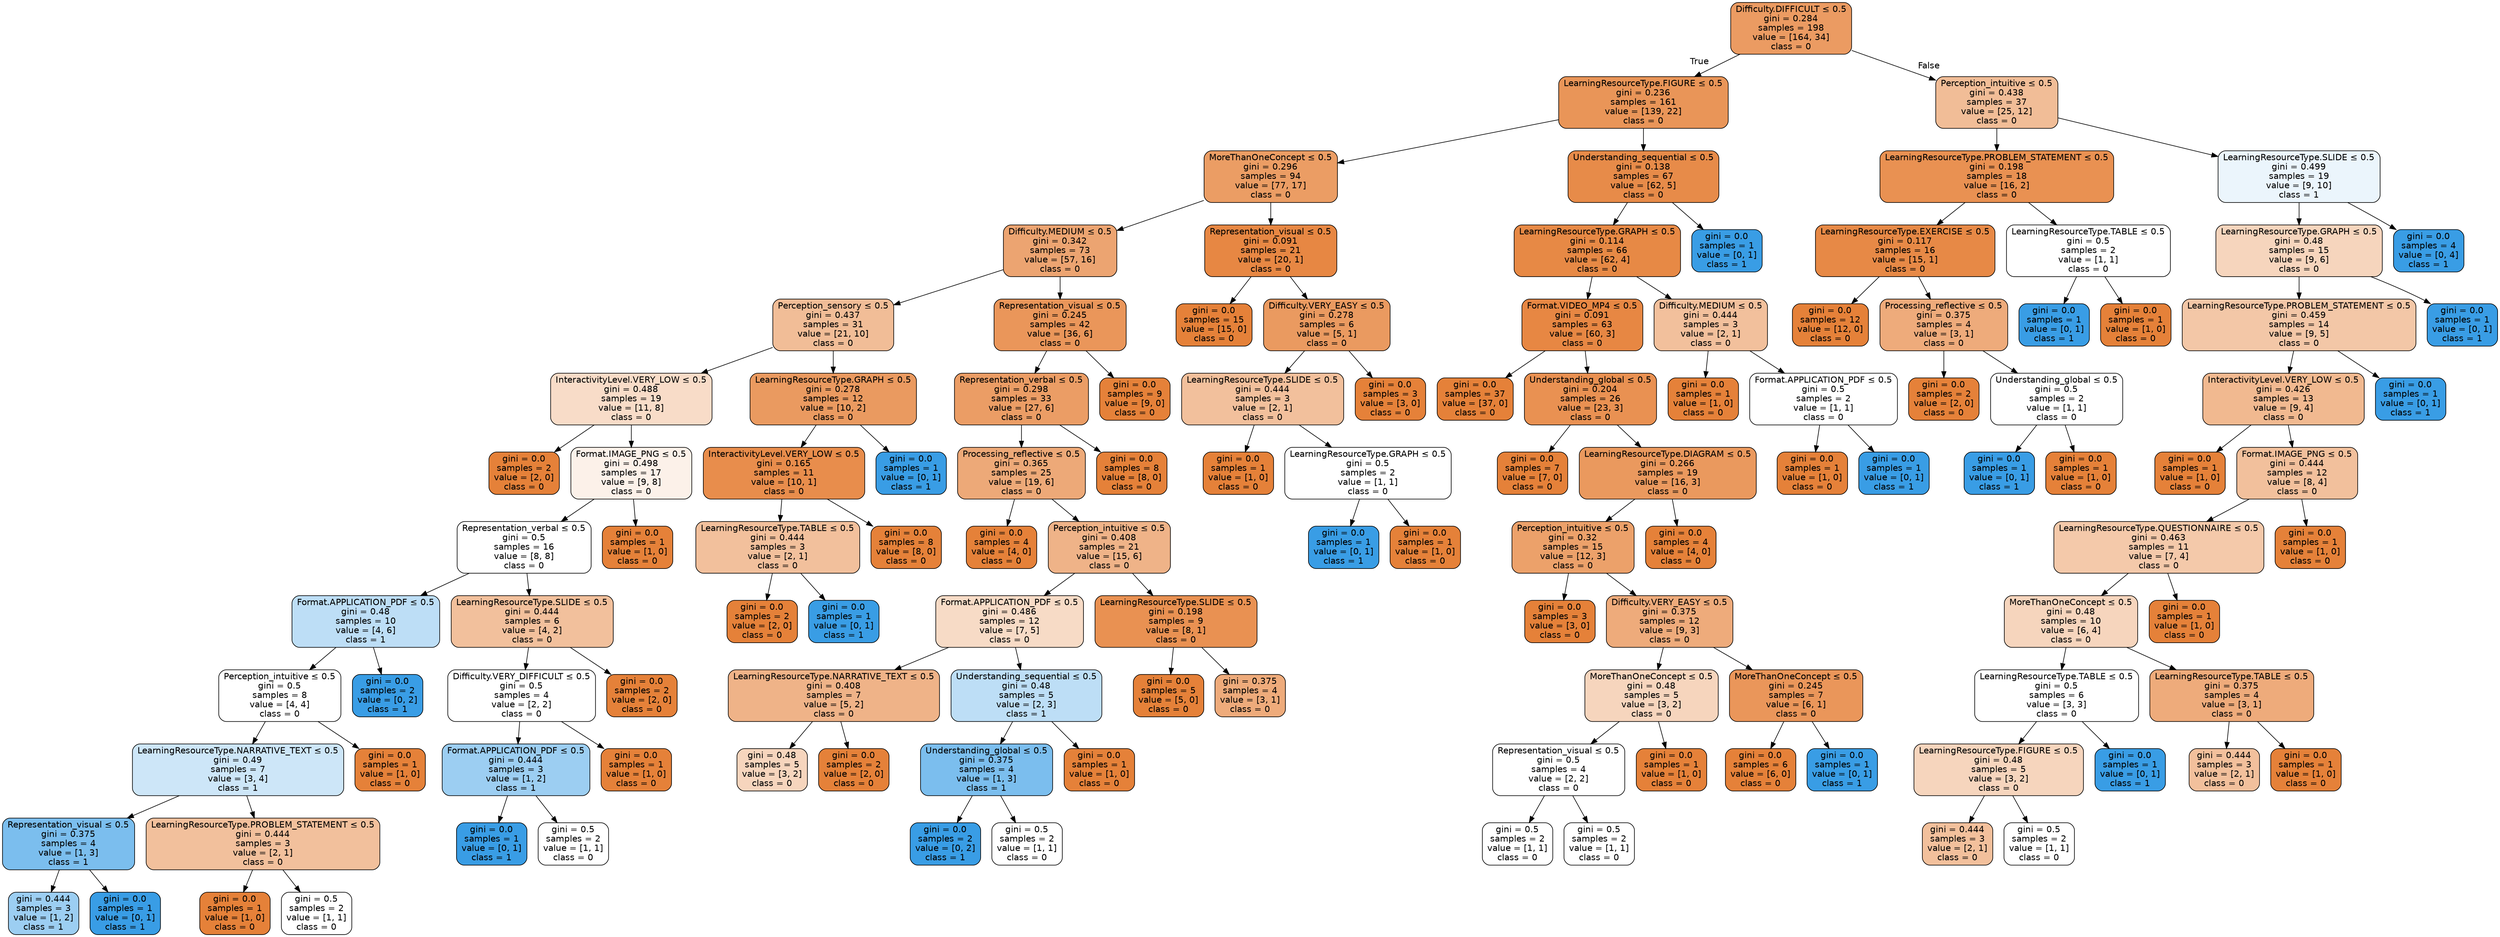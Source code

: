 digraph Tree {
node [shape=box, style="filled, rounded", color="black", fontname=helvetica] ;
edge [fontname=helvetica] ;
0 [label=<Difficulty.DIFFICULT &le; 0.5<br/>gini = 0.284<br/>samples = 198<br/>value = [164, 34]<br/>class = 0>, fillcolor="#e58139ca"] ;
1 [label=<LearningResourceType.FIGURE &le; 0.5<br/>gini = 0.236<br/>samples = 161<br/>value = [139, 22]<br/>class = 0>, fillcolor="#e58139d7"] ;
0 -> 1 [labeldistance=2.5, labelangle=45, headlabel="True"] ;
2 [label=<MoreThanOneConcept &le; 0.5<br/>gini = 0.296<br/>samples = 94<br/>value = [77, 17]<br/>class = 0>, fillcolor="#e58139c7"] ;
1 -> 2 ;
3 [label=<Difficulty.MEDIUM &le; 0.5<br/>gini = 0.342<br/>samples = 73<br/>value = [57, 16]<br/>class = 0>, fillcolor="#e58139b7"] ;
2 -> 3 ;
4 [label=<Perception_sensory &le; 0.5<br/>gini = 0.437<br/>samples = 31<br/>value = [21, 10]<br/>class = 0>, fillcolor="#e5813986"] ;
3 -> 4 ;
5 [label=<InteractivityLevel.VERY_LOW &le; 0.5<br/>gini = 0.488<br/>samples = 19<br/>value = [11, 8]<br/>class = 0>, fillcolor="#e5813946"] ;
4 -> 5 ;
6 [label=<gini = 0.0<br/>samples = 2<br/>value = [2, 0]<br/>class = 0>, fillcolor="#e58139ff"] ;
5 -> 6 ;
7 [label=<Format.IMAGE_PNG &le; 0.5<br/>gini = 0.498<br/>samples = 17<br/>value = [9, 8]<br/>class = 0>, fillcolor="#e581391c"] ;
5 -> 7 ;
8 [label=<Representation_verbal &le; 0.5<br/>gini = 0.5<br/>samples = 16<br/>value = [8, 8]<br/>class = 0>, fillcolor="#e5813900"] ;
7 -> 8 ;
9 [label=<Format.APPLICATION_PDF &le; 0.5<br/>gini = 0.48<br/>samples = 10<br/>value = [4, 6]<br/>class = 1>, fillcolor="#399de555"] ;
8 -> 9 ;
10 [label=<Perception_intuitive &le; 0.5<br/>gini = 0.5<br/>samples = 8<br/>value = [4, 4]<br/>class = 0>, fillcolor="#e5813900"] ;
9 -> 10 ;
11 [label=<LearningResourceType.NARRATIVE_TEXT &le; 0.5<br/>gini = 0.49<br/>samples = 7<br/>value = [3, 4]<br/>class = 1>, fillcolor="#399de540"] ;
10 -> 11 ;
12 [label=<Representation_visual &le; 0.5<br/>gini = 0.375<br/>samples = 4<br/>value = [1, 3]<br/>class = 1>, fillcolor="#399de5aa"] ;
11 -> 12 ;
13 [label=<gini = 0.444<br/>samples = 3<br/>value = [1, 2]<br/>class = 1>, fillcolor="#399de57f"] ;
12 -> 13 ;
14 [label=<gini = 0.0<br/>samples = 1<br/>value = [0, 1]<br/>class = 1>, fillcolor="#399de5ff"] ;
12 -> 14 ;
15 [label=<LearningResourceType.PROBLEM_STATEMENT &le; 0.5<br/>gini = 0.444<br/>samples = 3<br/>value = [2, 1]<br/>class = 0>, fillcolor="#e581397f"] ;
11 -> 15 ;
16 [label=<gini = 0.0<br/>samples = 1<br/>value = [1, 0]<br/>class = 0>, fillcolor="#e58139ff"] ;
15 -> 16 ;
17 [label=<gini = 0.5<br/>samples = 2<br/>value = [1, 1]<br/>class = 0>, fillcolor="#e5813900"] ;
15 -> 17 ;
18 [label=<gini = 0.0<br/>samples = 1<br/>value = [1, 0]<br/>class = 0>, fillcolor="#e58139ff"] ;
10 -> 18 ;
19 [label=<gini = 0.0<br/>samples = 2<br/>value = [0, 2]<br/>class = 1>, fillcolor="#399de5ff"] ;
9 -> 19 ;
20 [label=<LearningResourceType.SLIDE &le; 0.5<br/>gini = 0.444<br/>samples = 6<br/>value = [4, 2]<br/>class = 0>, fillcolor="#e581397f"] ;
8 -> 20 ;
21 [label=<Difficulty.VERY_DIFFICULT &le; 0.5<br/>gini = 0.5<br/>samples = 4<br/>value = [2, 2]<br/>class = 0>, fillcolor="#e5813900"] ;
20 -> 21 ;
22 [label=<Format.APPLICATION_PDF &le; 0.5<br/>gini = 0.444<br/>samples = 3<br/>value = [1, 2]<br/>class = 1>, fillcolor="#399de57f"] ;
21 -> 22 ;
23 [label=<gini = 0.0<br/>samples = 1<br/>value = [0, 1]<br/>class = 1>, fillcolor="#399de5ff"] ;
22 -> 23 ;
24 [label=<gini = 0.5<br/>samples = 2<br/>value = [1, 1]<br/>class = 0>, fillcolor="#e5813900"] ;
22 -> 24 ;
25 [label=<gini = 0.0<br/>samples = 1<br/>value = [1, 0]<br/>class = 0>, fillcolor="#e58139ff"] ;
21 -> 25 ;
26 [label=<gini = 0.0<br/>samples = 2<br/>value = [2, 0]<br/>class = 0>, fillcolor="#e58139ff"] ;
20 -> 26 ;
27 [label=<gini = 0.0<br/>samples = 1<br/>value = [1, 0]<br/>class = 0>, fillcolor="#e58139ff"] ;
7 -> 27 ;
28 [label=<LearningResourceType.GRAPH &le; 0.5<br/>gini = 0.278<br/>samples = 12<br/>value = [10, 2]<br/>class = 0>, fillcolor="#e58139cc"] ;
4 -> 28 ;
29 [label=<InteractivityLevel.VERY_LOW &le; 0.5<br/>gini = 0.165<br/>samples = 11<br/>value = [10, 1]<br/>class = 0>, fillcolor="#e58139e6"] ;
28 -> 29 ;
30 [label=<LearningResourceType.TABLE &le; 0.5<br/>gini = 0.444<br/>samples = 3<br/>value = [2, 1]<br/>class = 0>, fillcolor="#e581397f"] ;
29 -> 30 ;
31 [label=<gini = 0.0<br/>samples = 2<br/>value = [2, 0]<br/>class = 0>, fillcolor="#e58139ff"] ;
30 -> 31 ;
32 [label=<gini = 0.0<br/>samples = 1<br/>value = [0, 1]<br/>class = 1>, fillcolor="#399de5ff"] ;
30 -> 32 ;
33 [label=<gini = 0.0<br/>samples = 8<br/>value = [8, 0]<br/>class = 0>, fillcolor="#e58139ff"] ;
29 -> 33 ;
34 [label=<gini = 0.0<br/>samples = 1<br/>value = [0, 1]<br/>class = 1>, fillcolor="#399de5ff"] ;
28 -> 34 ;
35 [label=<Representation_visual &le; 0.5<br/>gini = 0.245<br/>samples = 42<br/>value = [36, 6]<br/>class = 0>, fillcolor="#e58139d4"] ;
3 -> 35 ;
36 [label=<Representation_verbal &le; 0.5<br/>gini = 0.298<br/>samples = 33<br/>value = [27, 6]<br/>class = 0>, fillcolor="#e58139c6"] ;
35 -> 36 ;
37 [label=<Processing_reflective &le; 0.5<br/>gini = 0.365<br/>samples = 25<br/>value = [19, 6]<br/>class = 0>, fillcolor="#e58139ae"] ;
36 -> 37 ;
38 [label=<gini = 0.0<br/>samples = 4<br/>value = [4, 0]<br/>class = 0>, fillcolor="#e58139ff"] ;
37 -> 38 ;
39 [label=<Perception_intuitive &le; 0.5<br/>gini = 0.408<br/>samples = 21<br/>value = [15, 6]<br/>class = 0>, fillcolor="#e5813999"] ;
37 -> 39 ;
40 [label=<Format.APPLICATION_PDF &le; 0.5<br/>gini = 0.486<br/>samples = 12<br/>value = [7, 5]<br/>class = 0>, fillcolor="#e5813949"] ;
39 -> 40 ;
41 [label=<LearningResourceType.NARRATIVE_TEXT &le; 0.5<br/>gini = 0.408<br/>samples = 7<br/>value = [5, 2]<br/>class = 0>, fillcolor="#e5813999"] ;
40 -> 41 ;
42 [label=<gini = 0.48<br/>samples = 5<br/>value = [3, 2]<br/>class = 0>, fillcolor="#e5813955"] ;
41 -> 42 ;
43 [label=<gini = 0.0<br/>samples = 2<br/>value = [2, 0]<br/>class = 0>, fillcolor="#e58139ff"] ;
41 -> 43 ;
44 [label=<Understanding_sequential &le; 0.5<br/>gini = 0.48<br/>samples = 5<br/>value = [2, 3]<br/>class = 1>, fillcolor="#399de555"] ;
40 -> 44 ;
45 [label=<Understanding_global &le; 0.5<br/>gini = 0.375<br/>samples = 4<br/>value = [1, 3]<br/>class = 1>, fillcolor="#399de5aa"] ;
44 -> 45 ;
46 [label=<gini = 0.0<br/>samples = 2<br/>value = [0, 2]<br/>class = 1>, fillcolor="#399de5ff"] ;
45 -> 46 ;
47 [label=<gini = 0.5<br/>samples = 2<br/>value = [1, 1]<br/>class = 0>, fillcolor="#e5813900"] ;
45 -> 47 ;
48 [label=<gini = 0.0<br/>samples = 1<br/>value = [1, 0]<br/>class = 0>, fillcolor="#e58139ff"] ;
44 -> 48 ;
49 [label=<LearningResourceType.SLIDE &le; 0.5<br/>gini = 0.198<br/>samples = 9<br/>value = [8, 1]<br/>class = 0>, fillcolor="#e58139df"] ;
39 -> 49 ;
50 [label=<gini = 0.0<br/>samples = 5<br/>value = [5, 0]<br/>class = 0>, fillcolor="#e58139ff"] ;
49 -> 50 ;
51 [label=<gini = 0.375<br/>samples = 4<br/>value = [3, 1]<br/>class = 0>, fillcolor="#e58139aa"] ;
49 -> 51 ;
52 [label=<gini = 0.0<br/>samples = 8<br/>value = [8, 0]<br/>class = 0>, fillcolor="#e58139ff"] ;
36 -> 52 ;
53 [label=<gini = 0.0<br/>samples = 9<br/>value = [9, 0]<br/>class = 0>, fillcolor="#e58139ff"] ;
35 -> 53 ;
54 [label=<Representation_visual &le; 0.5<br/>gini = 0.091<br/>samples = 21<br/>value = [20, 1]<br/>class = 0>, fillcolor="#e58139f2"] ;
2 -> 54 ;
55 [label=<gini = 0.0<br/>samples = 15<br/>value = [15, 0]<br/>class = 0>, fillcolor="#e58139ff"] ;
54 -> 55 ;
56 [label=<Difficulty.VERY_EASY &le; 0.5<br/>gini = 0.278<br/>samples = 6<br/>value = [5, 1]<br/>class = 0>, fillcolor="#e58139cc"] ;
54 -> 56 ;
57 [label=<LearningResourceType.SLIDE &le; 0.5<br/>gini = 0.444<br/>samples = 3<br/>value = [2, 1]<br/>class = 0>, fillcolor="#e581397f"] ;
56 -> 57 ;
58 [label=<gini = 0.0<br/>samples = 1<br/>value = [1, 0]<br/>class = 0>, fillcolor="#e58139ff"] ;
57 -> 58 ;
59 [label=<LearningResourceType.GRAPH &le; 0.5<br/>gini = 0.5<br/>samples = 2<br/>value = [1, 1]<br/>class = 0>, fillcolor="#e5813900"] ;
57 -> 59 ;
60 [label=<gini = 0.0<br/>samples = 1<br/>value = [0, 1]<br/>class = 1>, fillcolor="#399de5ff"] ;
59 -> 60 ;
61 [label=<gini = 0.0<br/>samples = 1<br/>value = [1, 0]<br/>class = 0>, fillcolor="#e58139ff"] ;
59 -> 61 ;
62 [label=<gini = 0.0<br/>samples = 3<br/>value = [3, 0]<br/>class = 0>, fillcolor="#e58139ff"] ;
56 -> 62 ;
63 [label=<Understanding_sequential &le; 0.5<br/>gini = 0.138<br/>samples = 67<br/>value = [62, 5]<br/>class = 0>, fillcolor="#e58139ea"] ;
1 -> 63 ;
64 [label=<LearningResourceType.GRAPH &le; 0.5<br/>gini = 0.114<br/>samples = 66<br/>value = [62, 4]<br/>class = 0>, fillcolor="#e58139ef"] ;
63 -> 64 ;
65 [label=<Format.VIDEO_MP4 &le; 0.5<br/>gini = 0.091<br/>samples = 63<br/>value = [60, 3]<br/>class = 0>, fillcolor="#e58139f2"] ;
64 -> 65 ;
66 [label=<gini = 0.0<br/>samples = 37<br/>value = [37, 0]<br/>class = 0>, fillcolor="#e58139ff"] ;
65 -> 66 ;
67 [label=<Understanding_global &le; 0.5<br/>gini = 0.204<br/>samples = 26<br/>value = [23, 3]<br/>class = 0>, fillcolor="#e58139de"] ;
65 -> 67 ;
68 [label=<gini = 0.0<br/>samples = 7<br/>value = [7, 0]<br/>class = 0>, fillcolor="#e58139ff"] ;
67 -> 68 ;
69 [label=<LearningResourceType.DIAGRAM &le; 0.5<br/>gini = 0.266<br/>samples = 19<br/>value = [16, 3]<br/>class = 0>, fillcolor="#e58139cf"] ;
67 -> 69 ;
70 [label=<Perception_intuitive &le; 0.5<br/>gini = 0.32<br/>samples = 15<br/>value = [12, 3]<br/>class = 0>, fillcolor="#e58139bf"] ;
69 -> 70 ;
71 [label=<gini = 0.0<br/>samples = 3<br/>value = [3, 0]<br/>class = 0>, fillcolor="#e58139ff"] ;
70 -> 71 ;
72 [label=<Difficulty.VERY_EASY &le; 0.5<br/>gini = 0.375<br/>samples = 12<br/>value = [9, 3]<br/>class = 0>, fillcolor="#e58139aa"] ;
70 -> 72 ;
73 [label=<MoreThanOneConcept &le; 0.5<br/>gini = 0.48<br/>samples = 5<br/>value = [3, 2]<br/>class = 0>, fillcolor="#e5813955"] ;
72 -> 73 ;
74 [label=<Representation_visual &le; 0.5<br/>gini = 0.5<br/>samples = 4<br/>value = [2, 2]<br/>class = 0>, fillcolor="#e5813900"] ;
73 -> 74 ;
75 [label=<gini = 0.5<br/>samples = 2<br/>value = [1, 1]<br/>class = 0>, fillcolor="#e5813900"] ;
74 -> 75 ;
76 [label=<gini = 0.5<br/>samples = 2<br/>value = [1, 1]<br/>class = 0>, fillcolor="#e5813900"] ;
74 -> 76 ;
77 [label=<gini = 0.0<br/>samples = 1<br/>value = [1, 0]<br/>class = 0>, fillcolor="#e58139ff"] ;
73 -> 77 ;
78 [label=<MoreThanOneConcept &le; 0.5<br/>gini = 0.245<br/>samples = 7<br/>value = [6, 1]<br/>class = 0>, fillcolor="#e58139d4"] ;
72 -> 78 ;
79 [label=<gini = 0.0<br/>samples = 6<br/>value = [6, 0]<br/>class = 0>, fillcolor="#e58139ff"] ;
78 -> 79 ;
80 [label=<gini = 0.0<br/>samples = 1<br/>value = [0, 1]<br/>class = 1>, fillcolor="#399de5ff"] ;
78 -> 80 ;
81 [label=<gini = 0.0<br/>samples = 4<br/>value = [4, 0]<br/>class = 0>, fillcolor="#e58139ff"] ;
69 -> 81 ;
82 [label=<Difficulty.MEDIUM &le; 0.5<br/>gini = 0.444<br/>samples = 3<br/>value = [2, 1]<br/>class = 0>, fillcolor="#e581397f"] ;
64 -> 82 ;
83 [label=<gini = 0.0<br/>samples = 1<br/>value = [1, 0]<br/>class = 0>, fillcolor="#e58139ff"] ;
82 -> 83 ;
84 [label=<Format.APPLICATION_PDF &le; 0.5<br/>gini = 0.5<br/>samples = 2<br/>value = [1, 1]<br/>class = 0>, fillcolor="#e5813900"] ;
82 -> 84 ;
85 [label=<gini = 0.0<br/>samples = 1<br/>value = [1, 0]<br/>class = 0>, fillcolor="#e58139ff"] ;
84 -> 85 ;
86 [label=<gini = 0.0<br/>samples = 1<br/>value = [0, 1]<br/>class = 1>, fillcolor="#399de5ff"] ;
84 -> 86 ;
87 [label=<gini = 0.0<br/>samples = 1<br/>value = [0, 1]<br/>class = 1>, fillcolor="#399de5ff"] ;
63 -> 87 ;
88 [label=<Perception_intuitive &le; 0.5<br/>gini = 0.438<br/>samples = 37<br/>value = [25, 12]<br/>class = 0>, fillcolor="#e5813985"] ;
0 -> 88 [labeldistance=2.5, labelangle=-45, headlabel="False"] ;
89 [label=<LearningResourceType.PROBLEM_STATEMENT &le; 0.5<br/>gini = 0.198<br/>samples = 18<br/>value = [16, 2]<br/>class = 0>, fillcolor="#e58139df"] ;
88 -> 89 ;
90 [label=<LearningResourceType.EXERCISE &le; 0.5<br/>gini = 0.117<br/>samples = 16<br/>value = [15, 1]<br/>class = 0>, fillcolor="#e58139ee"] ;
89 -> 90 ;
91 [label=<gini = 0.0<br/>samples = 12<br/>value = [12, 0]<br/>class = 0>, fillcolor="#e58139ff"] ;
90 -> 91 ;
92 [label=<Processing_reflective &le; 0.5<br/>gini = 0.375<br/>samples = 4<br/>value = [3, 1]<br/>class = 0>, fillcolor="#e58139aa"] ;
90 -> 92 ;
93 [label=<gini = 0.0<br/>samples = 2<br/>value = [2, 0]<br/>class = 0>, fillcolor="#e58139ff"] ;
92 -> 93 ;
94 [label=<Understanding_global &le; 0.5<br/>gini = 0.5<br/>samples = 2<br/>value = [1, 1]<br/>class = 0>, fillcolor="#e5813900"] ;
92 -> 94 ;
95 [label=<gini = 0.0<br/>samples = 1<br/>value = [0, 1]<br/>class = 1>, fillcolor="#399de5ff"] ;
94 -> 95 ;
96 [label=<gini = 0.0<br/>samples = 1<br/>value = [1, 0]<br/>class = 0>, fillcolor="#e58139ff"] ;
94 -> 96 ;
97 [label=<LearningResourceType.TABLE &le; 0.5<br/>gini = 0.5<br/>samples = 2<br/>value = [1, 1]<br/>class = 0>, fillcolor="#e5813900"] ;
89 -> 97 ;
98 [label=<gini = 0.0<br/>samples = 1<br/>value = [0, 1]<br/>class = 1>, fillcolor="#399de5ff"] ;
97 -> 98 ;
99 [label=<gini = 0.0<br/>samples = 1<br/>value = [1, 0]<br/>class = 0>, fillcolor="#e58139ff"] ;
97 -> 99 ;
100 [label=<LearningResourceType.SLIDE &le; 0.5<br/>gini = 0.499<br/>samples = 19<br/>value = [9, 10]<br/>class = 1>, fillcolor="#399de519"] ;
88 -> 100 ;
101 [label=<LearningResourceType.GRAPH &le; 0.5<br/>gini = 0.48<br/>samples = 15<br/>value = [9, 6]<br/>class = 0>, fillcolor="#e5813955"] ;
100 -> 101 ;
102 [label=<LearningResourceType.PROBLEM_STATEMENT &le; 0.5<br/>gini = 0.459<br/>samples = 14<br/>value = [9, 5]<br/>class = 0>, fillcolor="#e5813971"] ;
101 -> 102 ;
103 [label=<InteractivityLevel.VERY_LOW &le; 0.5<br/>gini = 0.426<br/>samples = 13<br/>value = [9, 4]<br/>class = 0>, fillcolor="#e581398e"] ;
102 -> 103 ;
104 [label=<gini = 0.0<br/>samples = 1<br/>value = [1, 0]<br/>class = 0>, fillcolor="#e58139ff"] ;
103 -> 104 ;
105 [label=<Format.IMAGE_PNG &le; 0.5<br/>gini = 0.444<br/>samples = 12<br/>value = [8, 4]<br/>class = 0>, fillcolor="#e581397f"] ;
103 -> 105 ;
106 [label=<LearningResourceType.QUESTIONNAIRE &le; 0.5<br/>gini = 0.463<br/>samples = 11<br/>value = [7, 4]<br/>class = 0>, fillcolor="#e581396d"] ;
105 -> 106 ;
107 [label=<MoreThanOneConcept &le; 0.5<br/>gini = 0.48<br/>samples = 10<br/>value = [6, 4]<br/>class = 0>, fillcolor="#e5813955"] ;
106 -> 107 ;
108 [label=<LearningResourceType.TABLE &le; 0.5<br/>gini = 0.5<br/>samples = 6<br/>value = [3, 3]<br/>class = 0>, fillcolor="#e5813900"] ;
107 -> 108 ;
109 [label=<LearningResourceType.FIGURE &le; 0.5<br/>gini = 0.48<br/>samples = 5<br/>value = [3, 2]<br/>class = 0>, fillcolor="#e5813955"] ;
108 -> 109 ;
110 [label=<gini = 0.444<br/>samples = 3<br/>value = [2, 1]<br/>class = 0>, fillcolor="#e581397f"] ;
109 -> 110 ;
111 [label=<gini = 0.5<br/>samples = 2<br/>value = [1, 1]<br/>class = 0>, fillcolor="#e5813900"] ;
109 -> 111 ;
112 [label=<gini = 0.0<br/>samples = 1<br/>value = [0, 1]<br/>class = 1>, fillcolor="#399de5ff"] ;
108 -> 112 ;
113 [label=<LearningResourceType.TABLE &le; 0.5<br/>gini = 0.375<br/>samples = 4<br/>value = [3, 1]<br/>class = 0>, fillcolor="#e58139aa"] ;
107 -> 113 ;
114 [label=<gini = 0.444<br/>samples = 3<br/>value = [2, 1]<br/>class = 0>, fillcolor="#e581397f"] ;
113 -> 114 ;
115 [label=<gini = 0.0<br/>samples = 1<br/>value = [1, 0]<br/>class = 0>, fillcolor="#e58139ff"] ;
113 -> 115 ;
116 [label=<gini = 0.0<br/>samples = 1<br/>value = [1, 0]<br/>class = 0>, fillcolor="#e58139ff"] ;
106 -> 116 ;
117 [label=<gini = 0.0<br/>samples = 1<br/>value = [1, 0]<br/>class = 0>, fillcolor="#e58139ff"] ;
105 -> 117 ;
118 [label=<gini = 0.0<br/>samples = 1<br/>value = [0, 1]<br/>class = 1>, fillcolor="#399de5ff"] ;
102 -> 118 ;
119 [label=<gini = 0.0<br/>samples = 1<br/>value = [0, 1]<br/>class = 1>, fillcolor="#399de5ff"] ;
101 -> 119 ;
120 [label=<gini = 0.0<br/>samples = 4<br/>value = [0, 4]<br/>class = 1>, fillcolor="#399de5ff"] ;
100 -> 120 ;
}